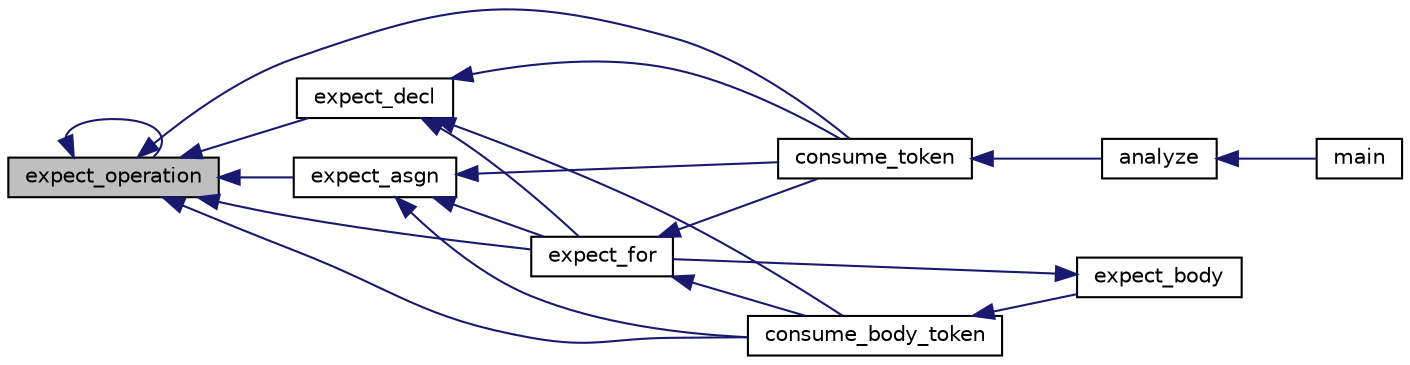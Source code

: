 digraph "expect_operation"
{
  edge [fontname="Helvetica",fontsize="10",labelfontname="Helvetica",labelfontsize="10"];
  node [fontname="Helvetica",fontsize="10",shape=record];
  rankdir="LR";
  Node336 [label="expect_operation",height=0.2,width=0.4,color="black", fillcolor="grey75", style="filled", fontcolor="black"];
  Node336 -> Node337 [dir="back",color="midnightblue",fontsize="10",style="solid"];
  Node337 [label="consume_token",height=0.2,width=0.4,color="black", fillcolor="white", style="filled",URL="$parser_8h.html#aef9ddda616297a42c549608a2182293a"];
  Node337 -> Node338 [dir="back",color="midnightblue",fontsize="10",style="solid"];
  Node338 [label="analyze",height=0.2,width=0.4,color="black", fillcolor="white", style="filled",URL="$parser_8h.html#ab8e262381abb5c1e8f9f60852381b46b"];
  Node338 -> Node339 [dir="back",color="midnightblue",fontsize="10",style="solid"];
  Node339 [label="main",height=0.2,width=0.4,color="black", fillcolor="white", style="filled",URL="$ramiel_8c.html#a700a0caa5b70a06d1064e576f9f3cf65"];
  Node336 -> Node336 [dir="back",color="midnightblue",fontsize="10",style="solid"];
  Node336 -> Node340 [dir="back",color="midnightblue",fontsize="10",style="solid"];
  Node340 [label="expect_decl",height=0.2,width=0.4,color="black", fillcolor="white", style="filled",URL="$parser_8h.html#a514a249759646ae7388684e263c20637"];
  Node340 -> Node337 [dir="back",color="midnightblue",fontsize="10",style="solid"];
  Node340 -> Node341 [dir="back",color="midnightblue",fontsize="10",style="solid"];
  Node341 [label="expect_for",height=0.2,width=0.4,color="black", fillcolor="white", style="filled",URL="$parser_8h.html#a6c4dec3baf883dba3df49cfdc685039d"];
  Node341 -> Node337 [dir="back",color="midnightblue",fontsize="10",style="solid"];
  Node341 -> Node342 [dir="back",color="midnightblue",fontsize="10",style="solid"];
  Node342 [label="consume_body_token",height=0.2,width=0.4,color="black", fillcolor="white", style="filled",URL="$parser_8h.html#ada95a16260d002cabfceed8c7956f3ff"];
  Node342 -> Node343 [dir="back",color="midnightblue",fontsize="10",style="solid"];
  Node343 [label="expect_body",height=0.2,width=0.4,color="black", fillcolor="white", style="filled",URL="$parser_8h.html#a20449c77ec9d4c4255017273d52c688b"];
  Node343 -> Node341 [dir="back",color="midnightblue",fontsize="10",style="solid"];
  Node340 -> Node342 [dir="back",color="midnightblue",fontsize="10",style="solid"];
  Node336 -> Node344 [dir="back",color="midnightblue",fontsize="10",style="solid"];
  Node344 [label="expect_asgn",height=0.2,width=0.4,color="black", fillcolor="white", style="filled",URL="$parser_8h.html#a877c74213c9cea303f42ec5528bb724e"];
  Node344 -> Node337 [dir="back",color="midnightblue",fontsize="10",style="solid"];
  Node344 -> Node341 [dir="back",color="midnightblue",fontsize="10",style="solid"];
  Node344 -> Node342 [dir="back",color="midnightblue",fontsize="10",style="solid"];
  Node336 -> Node341 [dir="back",color="midnightblue",fontsize="10",style="solid"];
  Node336 -> Node342 [dir="back",color="midnightblue",fontsize="10",style="solid"];
}

